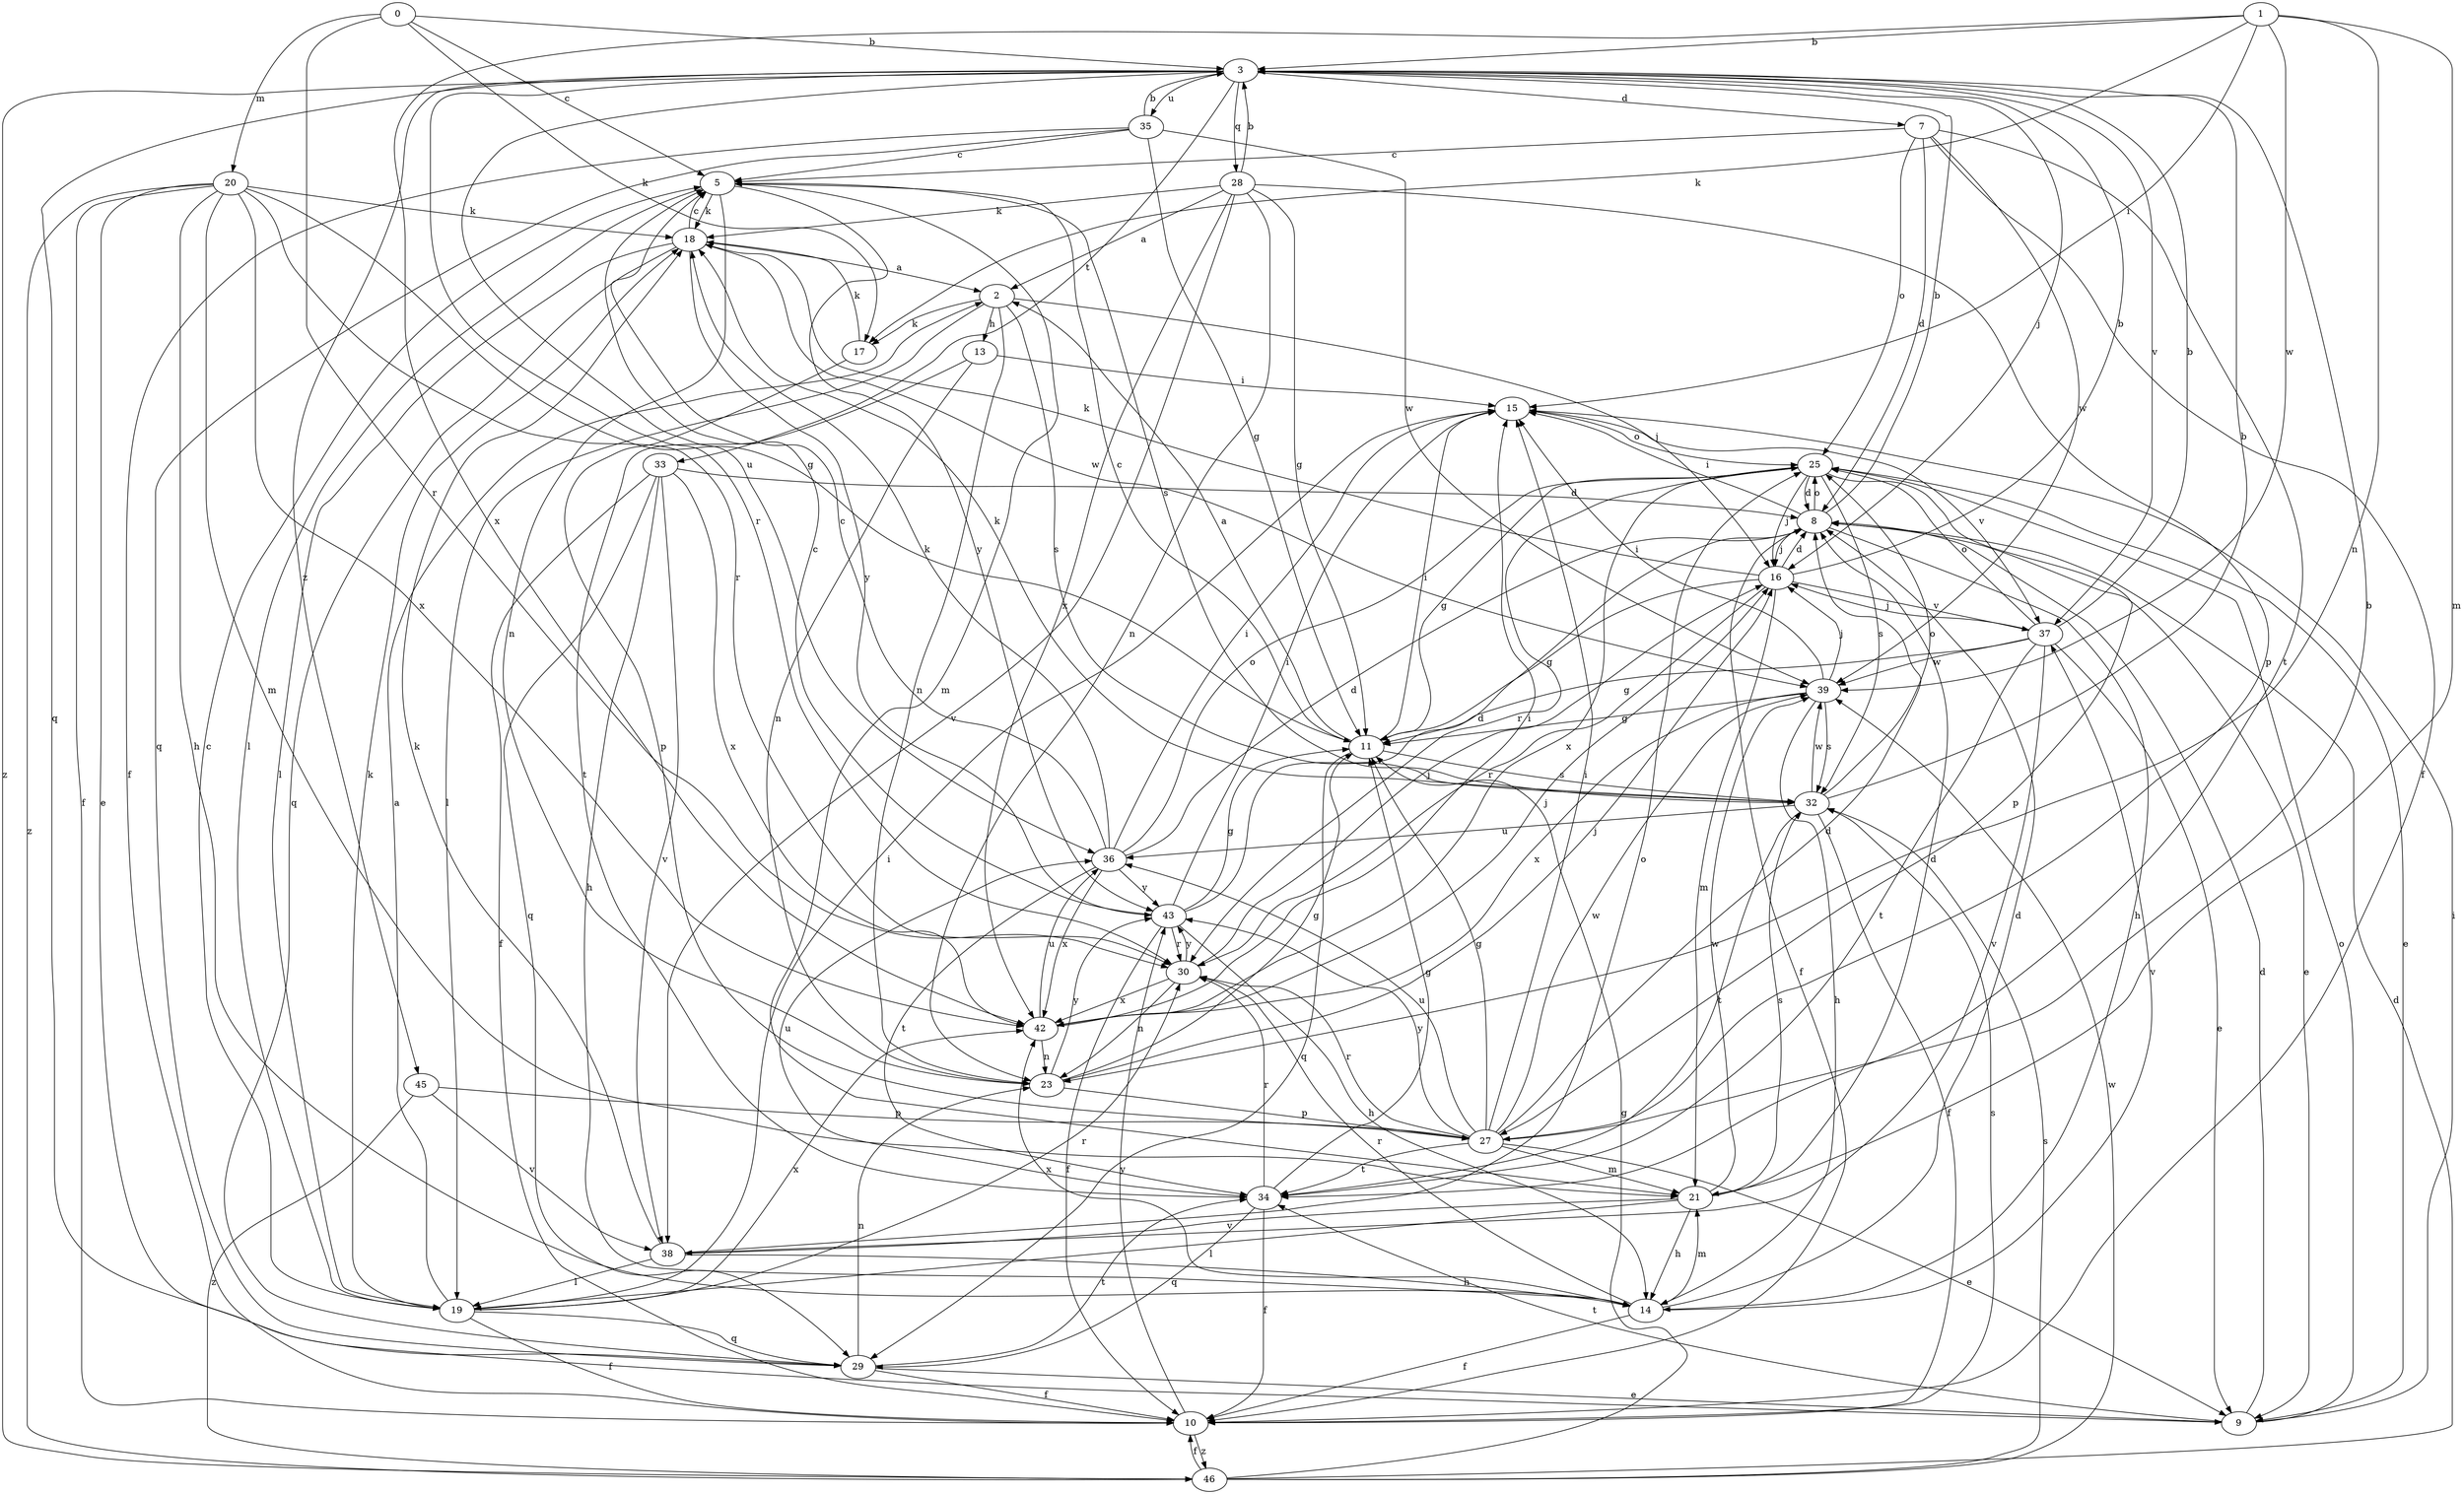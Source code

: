 strict digraph  {
0;
1;
2;
3;
5;
7;
8;
9;
10;
11;
13;
14;
15;
16;
17;
18;
19;
20;
21;
23;
25;
27;
28;
29;
30;
32;
33;
34;
35;
36;
37;
38;
39;
42;
43;
45;
46;
0 -> 3  [label=b];
0 -> 5  [label=c];
0 -> 17  [label=k];
0 -> 20  [label=m];
0 -> 30  [label=r];
1 -> 3  [label=b];
1 -> 15  [label=i];
1 -> 17  [label=k];
1 -> 21  [label=m];
1 -> 23  [label=n];
1 -> 39  [label=w];
1 -> 42  [label=x];
2 -> 13  [label=h];
2 -> 16  [label=j];
2 -> 17  [label=k];
2 -> 19  [label=l];
2 -> 23  [label=n];
2 -> 32  [label=s];
3 -> 7  [label=d];
3 -> 16  [label=j];
3 -> 28  [label=q];
3 -> 29  [label=q];
3 -> 30  [label=r];
3 -> 33  [label=t];
3 -> 35  [label=u];
3 -> 36  [label=u];
3 -> 37  [label=v];
3 -> 45  [label=z];
3 -> 46  [label=z];
5 -> 18  [label=k];
5 -> 19  [label=l];
5 -> 21  [label=m];
5 -> 23  [label=n];
5 -> 32  [label=s];
5 -> 43  [label=y];
7 -> 5  [label=c];
7 -> 8  [label=d];
7 -> 10  [label=f];
7 -> 25  [label=o];
7 -> 34  [label=t];
7 -> 39  [label=w];
8 -> 3  [label=b];
8 -> 9  [label=e];
8 -> 10  [label=f];
8 -> 14  [label=h];
8 -> 15  [label=i];
8 -> 16  [label=j];
8 -> 25  [label=o];
9 -> 8  [label=d];
9 -> 15  [label=i];
9 -> 25  [label=o];
9 -> 34  [label=t];
10 -> 32  [label=s];
10 -> 43  [label=y];
10 -> 46  [label=z];
11 -> 2  [label=a];
11 -> 5  [label=c];
11 -> 15  [label=i];
11 -> 29  [label=q];
11 -> 32  [label=s];
13 -> 15  [label=i];
13 -> 23  [label=n];
13 -> 34  [label=t];
14 -> 8  [label=d];
14 -> 10  [label=f];
14 -> 21  [label=m];
14 -> 30  [label=r];
14 -> 37  [label=v];
14 -> 42  [label=x];
15 -> 25  [label=o];
15 -> 37  [label=v];
16 -> 3  [label=b];
16 -> 8  [label=d];
16 -> 11  [label=g];
16 -> 18  [label=k];
16 -> 21  [label=m];
16 -> 30  [label=r];
16 -> 37  [label=v];
17 -> 18  [label=k];
17 -> 27  [label=p];
18 -> 2  [label=a];
18 -> 5  [label=c];
18 -> 19  [label=l];
18 -> 29  [label=q];
18 -> 39  [label=w];
18 -> 43  [label=y];
19 -> 2  [label=a];
19 -> 5  [label=c];
19 -> 10  [label=f];
19 -> 15  [label=i];
19 -> 18  [label=k];
19 -> 29  [label=q];
19 -> 30  [label=r];
19 -> 42  [label=x];
20 -> 9  [label=e];
20 -> 10  [label=f];
20 -> 11  [label=g];
20 -> 14  [label=h];
20 -> 18  [label=k];
20 -> 21  [label=m];
20 -> 30  [label=r];
20 -> 42  [label=x];
20 -> 46  [label=z];
21 -> 8  [label=d];
21 -> 14  [label=h];
21 -> 19  [label=l];
21 -> 32  [label=s];
21 -> 38  [label=v];
21 -> 39  [label=w];
23 -> 11  [label=g];
23 -> 16  [label=j];
23 -> 27  [label=p];
23 -> 43  [label=y];
25 -> 8  [label=d];
25 -> 9  [label=e];
25 -> 11  [label=g];
25 -> 16  [label=j];
25 -> 27  [label=p];
25 -> 30  [label=r];
25 -> 32  [label=s];
25 -> 42  [label=x];
27 -> 3  [label=b];
27 -> 8  [label=d];
27 -> 9  [label=e];
27 -> 11  [label=g];
27 -> 15  [label=i];
27 -> 21  [label=m];
27 -> 30  [label=r];
27 -> 34  [label=t];
27 -> 36  [label=u];
27 -> 39  [label=w];
27 -> 43  [label=y];
28 -> 2  [label=a];
28 -> 3  [label=b];
28 -> 11  [label=g];
28 -> 18  [label=k];
28 -> 23  [label=n];
28 -> 27  [label=p];
28 -> 38  [label=v];
28 -> 42  [label=x];
29 -> 9  [label=e];
29 -> 10  [label=f];
29 -> 23  [label=n];
29 -> 34  [label=t];
30 -> 16  [label=j];
30 -> 23  [label=n];
30 -> 42  [label=x];
30 -> 43  [label=y];
32 -> 3  [label=b];
32 -> 10  [label=f];
32 -> 18  [label=k];
32 -> 25  [label=o];
32 -> 34  [label=t];
32 -> 36  [label=u];
32 -> 39  [label=w];
33 -> 8  [label=d];
33 -> 10  [label=f];
33 -> 14  [label=h];
33 -> 29  [label=q];
33 -> 38  [label=v];
33 -> 42  [label=x];
34 -> 10  [label=f];
34 -> 11  [label=g];
34 -> 29  [label=q];
34 -> 30  [label=r];
34 -> 36  [label=u];
35 -> 3  [label=b];
35 -> 5  [label=c];
35 -> 10  [label=f];
35 -> 11  [label=g];
35 -> 29  [label=q];
35 -> 39  [label=w];
36 -> 5  [label=c];
36 -> 8  [label=d];
36 -> 15  [label=i];
36 -> 18  [label=k];
36 -> 25  [label=o];
36 -> 34  [label=t];
36 -> 42  [label=x];
36 -> 43  [label=y];
37 -> 3  [label=b];
37 -> 9  [label=e];
37 -> 11  [label=g];
37 -> 16  [label=j];
37 -> 25  [label=o];
37 -> 34  [label=t];
37 -> 38  [label=v];
37 -> 39  [label=w];
38 -> 14  [label=h];
38 -> 18  [label=k];
38 -> 19  [label=l];
38 -> 25  [label=o];
39 -> 11  [label=g];
39 -> 14  [label=h];
39 -> 15  [label=i];
39 -> 16  [label=j];
39 -> 32  [label=s];
39 -> 42  [label=x];
42 -> 15  [label=i];
42 -> 16  [label=j];
42 -> 23  [label=n];
42 -> 36  [label=u];
43 -> 5  [label=c];
43 -> 8  [label=d];
43 -> 10  [label=f];
43 -> 11  [label=g];
43 -> 14  [label=h];
43 -> 15  [label=i];
43 -> 30  [label=r];
45 -> 27  [label=p];
45 -> 38  [label=v];
45 -> 46  [label=z];
46 -> 8  [label=d];
46 -> 10  [label=f];
46 -> 11  [label=g];
46 -> 32  [label=s];
46 -> 39  [label=w];
}

